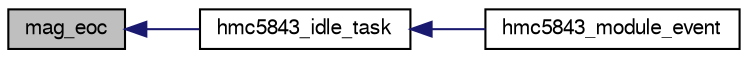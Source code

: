 digraph "mag_eoc"
{
  edge [fontname="FreeSans",fontsize="10",labelfontname="FreeSans",labelfontsize="10"];
  node [fontname="FreeSans",fontsize="10",shape=record];
  rankdir="LR";
  Node1 [label="mag_eoc",height=0.2,width=0.4,color="black", fillcolor="grey75", style="filled", fontcolor="black"];
  Node1 -> Node2 [dir="back",color="midnightblue",fontsize="10",style="solid",fontname="FreeSans"];
  Node2 [label="hmc5843_idle_task",height=0.2,width=0.4,color="black", fillcolor="white", style="filled",URL="$hmc5843_8h.html#a46613c2c46ce03746f184a11df775d6a"];
  Node2 -> Node3 [dir="back",color="midnightblue",fontsize="10",style="solid",fontname="FreeSans"];
  Node3 [label="hmc5843_module_event",height=0.2,width=0.4,color="black", fillcolor="white", style="filled",URL="$mag__hmc5843_8h.html#a880fdee482292937a14f6aee33208f22"];
}
